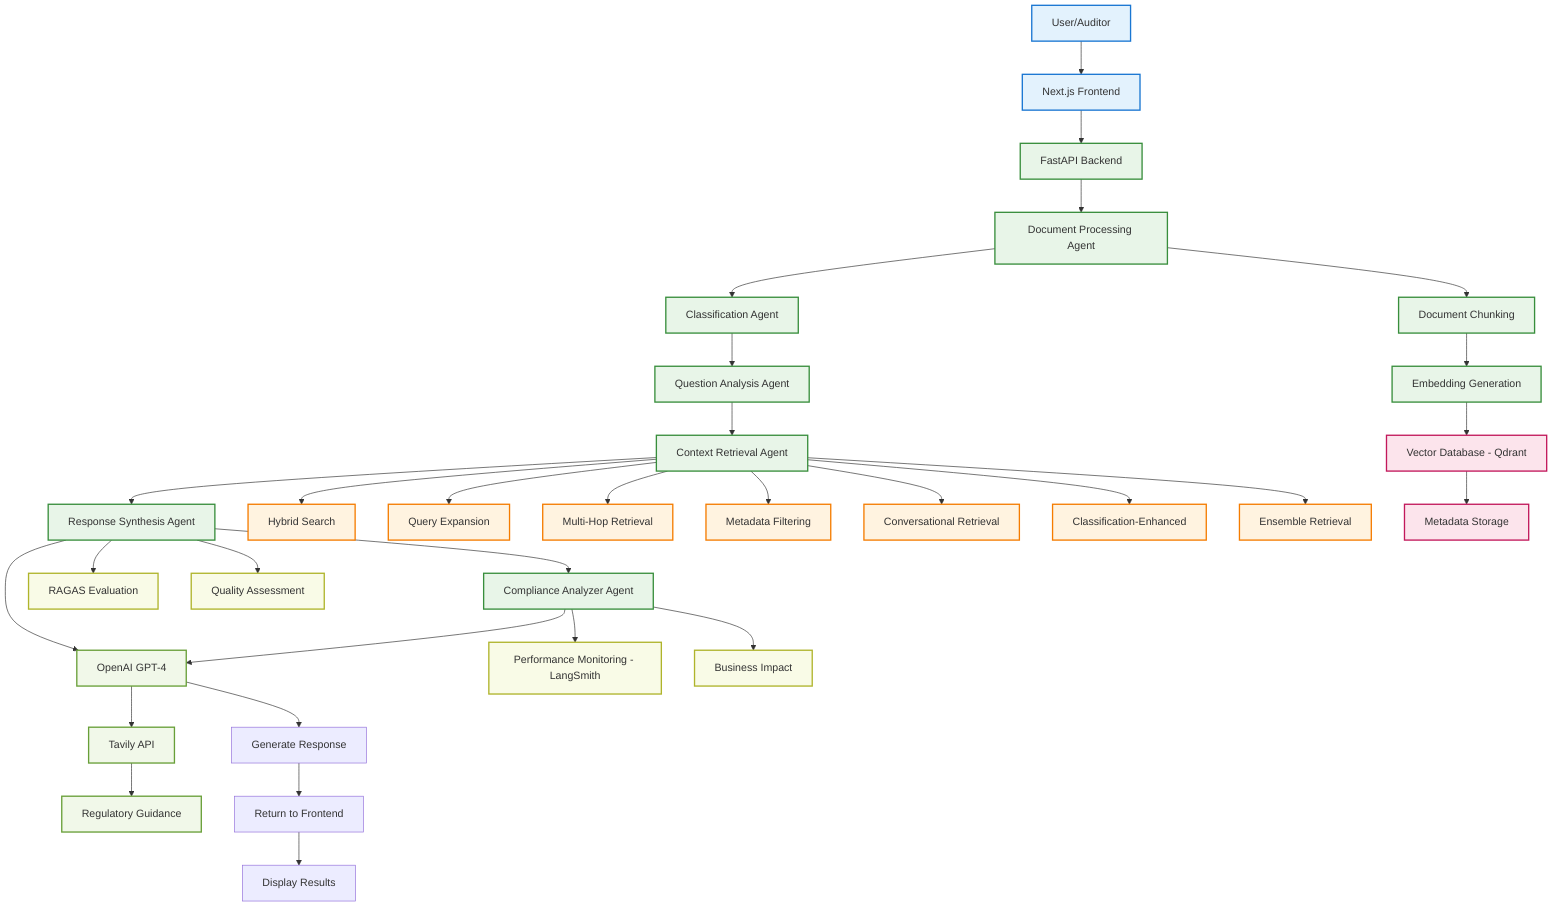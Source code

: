 graph TD
    %% User Interface Layer
    A[User/Auditor] --> B[Next.js Frontend]
    B --> C[FastAPI Backend]
    
    %% Multi-Agent Workflow
    C --> D[Document Processing Agent]
    D --> E[Classification Agent]
    E --> F[Question Analysis Agent]
    F --> G[Context Retrieval Agent]
    G --> H[Response Synthesis Agent]
    H --> I[Compliance Analyzer Agent]
    
    %% Advanced Retrieval Techniques
    G --> J1[Hybrid Search]
    G --> J2[Query Expansion]
    G --> J3[Multi-Hop Retrieval]
    G --> J4[Metadata Filtering]
    G --> J5[Conversational Retrieval]
    G --> J6[Classification-Enhanced]
    G --> J7[Ensemble Retrieval]
    
    %% Data Processing Layer
    D --> K[Document Chunking]
    K --> L[Embedding Generation]
    L --> M[Vector Database - Qdrant]
    M --> N[Metadata Storage]
    
    %% LLM Integration
    H --> O[OpenAI GPT-4]
    I --> O
    
    %% External Integrations
    O --> P[Tavily API]
    P --> Q[Regulatory Guidance]
    
    %% Evaluation & Monitoring
    H --> R[RAGAS Evaluation]
    I --> S[Performance Monitoring - LangSmith]
    H --> T[Quality Assessment]
    I --> U[Business Impact]
    
    %% Response Flow
    O --> V[Generate Response]
    V --> W[Return to Frontend]
    W --> X[Display Results]
    
    %% Styling
    classDef userInterface fill:#E3F2FD,stroke:#1976D2,stroke-width:2px
    classDef backend fill:#E8F5E8,stroke:#388E3C,stroke-width:2px
    classDef agent fill:#FFF3E0,stroke:#F57C00,stroke-width:2px
    classDef database fill:#FCE4EC,stroke:#C2185B,stroke-width:2px
    classDef external fill:#F1F8E9,stroke:#689F38,stroke-width:2px
    classDef evaluation fill:#F9FBE7,stroke:#AFB42B,stroke-width:2px
    
    class A,B userInterface
    class C,D,E,F,G,H,I,K,L backend
    class J1,J2,J3,J4,J5,J6,J7 agent
    class M,N database
    class O,P,Q external
    class R,S,T,U evaluation